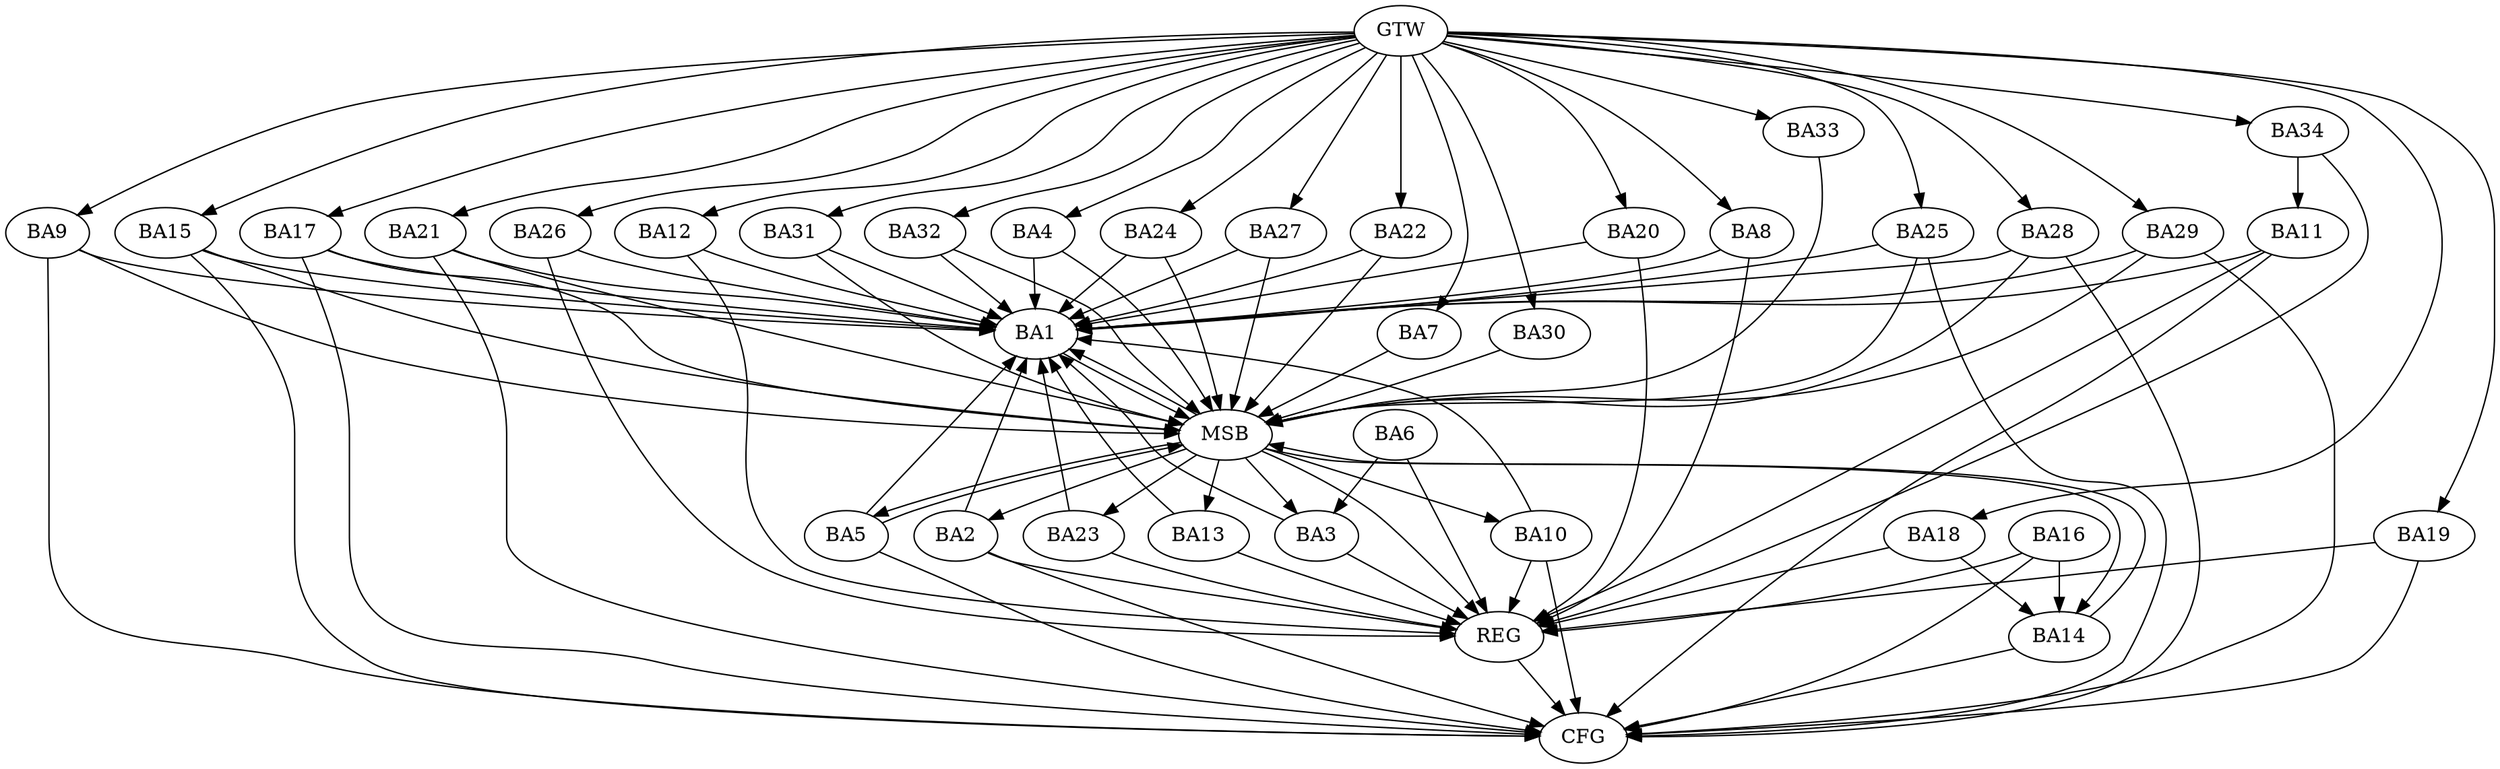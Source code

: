 strict digraph G {
  BA1 [ label="BA1" ];
  BA2 [ label="BA2" ];
  BA3 [ label="BA3" ];
  BA4 [ label="BA4" ];
  BA5 [ label="BA5" ];
  BA6 [ label="BA6" ];
  BA7 [ label="BA7" ];
  BA8 [ label="BA8" ];
  BA9 [ label="BA9" ];
  BA10 [ label="BA10" ];
  BA11 [ label="BA11" ];
  BA12 [ label="BA12" ];
  BA13 [ label="BA13" ];
  BA14 [ label="BA14" ];
  BA15 [ label="BA15" ];
  BA16 [ label="BA16" ];
  BA17 [ label="BA17" ];
  BA18 [ label="BA18" ];
  BA19 [ label="BA19" ];
  BA20 [ label="BA20" ];
  BA21 [ label="BA21" ];
  BA22 [ label="BA22" ];
  BA23 [ label="BA23" ];
  BA24 [ label="BA24" ];
  BA25 [ label="BA25" ];
  BA26 [ label="BA26" ];
  BA27 [ label="BA27" ];
  BA28 [ label="BA28" ];
  BA29 [ label="BA29" ];
  BA30 [ label="BA30" ];
  BA31 [ label="BA31" ];
  BA32 [ label="BA32" ];
  BA33 [ label="BA33" ];
  BA34 [ label="BA34" ];
  GTW [ label="GTW" ];
  REG [ label="REG" ];
  MSB [ label="MSB" ];
  CFG [ label="CFG" ];
  BA2 -> BA1;
  BA3 -> BA1;
  BA6 -> BA3;
  BA8 -> BA1;
  BA10 -> BA1;
  BA16 -> BA14;
  BA18 -> BA14;
  BA20 -> BA1;
  BA34 -> BA11;
  GTW -> BA4;
  GTW -> BA7;
  GTW -> BA8;
  GTW -> BA9;
  GTW -> BA12;
  GTW -> BA15;
  GTW -> BA17;
  GTW -> BA18;
  GTW -> BA19;
  GTW -> BA20;
  GTW -> BA21;
  GTW -> BA22;
  GTW -> BA24;
  GTW -> BA25;
  GTW -> BA26;
  GTW -> BA27;
  GTW -> BA28;
  GTW -> BA29;
  GTW -> BA30;
  GTW -> BA31;
  GTW -> BA32;
  GTW -> BA33;
  GTW -> BA34;
  BA2 -> REG;
  BA3 -> REG;
  BA6 -> REG;
  BA8 -> REG;
  BA10 -> REG;
  BA11 -> REG;
  BA12 -> REG;
  BA13 -> REG;
  BA16 -> REG;
  BA18 -> REG;
  BA19 -> REG;
  BA20 -> REG;
  BA23 -> REG;
  BA26 -> REG;
  BA34 -> REG;
  BA1 -> MSB;
  MSB -> BA2;
  MSB -> REG;
  BA4 -> MSB;
  MSB -> BA3;
  BA5 -> MSB;
  MSB -> BA1;
  BA7 -> MSB;
  MSB -> BA5;
  BA9 -> MSB;
  BA14 -> MSB;
  MSB -> BA13;
  BA15 -> MSB;
  BA17 -> MSB;
  BA21 -> MSB;
  BA22 -> MSB;
  MSB -> BA10;
  BA24 -> MSB;
  BA25 -> MSB;
  MSB -> BA23;
  BA27 -> MSB;
  BA28 -> MSB;
  MSB -> BA14;
  BA29 -> MSB;
  BA30 -> MSB;
  BA31 -> MSB;
  BA32 -> MSB;
  BA33 -> MSB;
  BA25 -> CFG;
  BA19 -> CFG;
  BA15 -> CFG;
  BA2 -> CFG;
  BA29 -> CFG;
  BA21 -> CFG;
  BA10 -> CFG;
  BA14 -> CFG;
  BA17 -> CFG;
  BA5 -> CFG;
  BA9 -> CFG;
  BA16 -> CFG;
  BA28 -> CFG;
  BA11 -> CFG;
  REG -> CFG;
  BA25 -> BA1;
  BA21 -> BA1;
  BA9 -> BA1;
  BA27 -> BA1;
  BA26 -> BA1;
  BA5 -> BA1;
  BA32 -> BA1;
  BA29 -> BA1;
  BA23 -> BA1;
  BA4 -> BA1;
  BA11 -> BA1;
  BA28 -> BA1;
  BA22 -> BA1;
  BA31 -> BA1;
  BA13 -> BA1;
  BA15 -> BA1;
  BA12 -> BA1;
  BA17 -> BA1;
  BA24 -> BA1;
}
